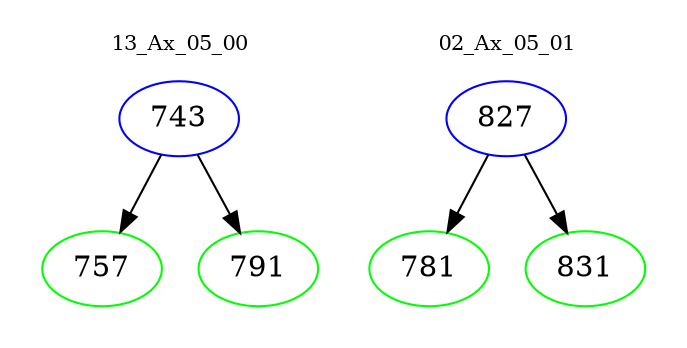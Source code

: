 digraph{
subgraph cluster_0 {
color = white
label = "13_Ax_05_00";
fontsize=10;
T0_743 [label="743", color="blue"]
T0_743 -> T0_757 [color="black"]
T0_757 [label="757", color="green"]
T0_743 -> T0_791 [color="black"]
T0_791 [label="791", color="green"]
}
subgraph cluster_1 {
color = white
label = "02_Ax_05_01";
fontsize=10;
T1_827 [label="827", color="blue"]
T1_827 -> T1_781 [color="black"]
T1_781 [label="781", color="green"]
T1_827 -> T1_831 [color="black"]
T1_831 [label="831", color="green"]
}
}
